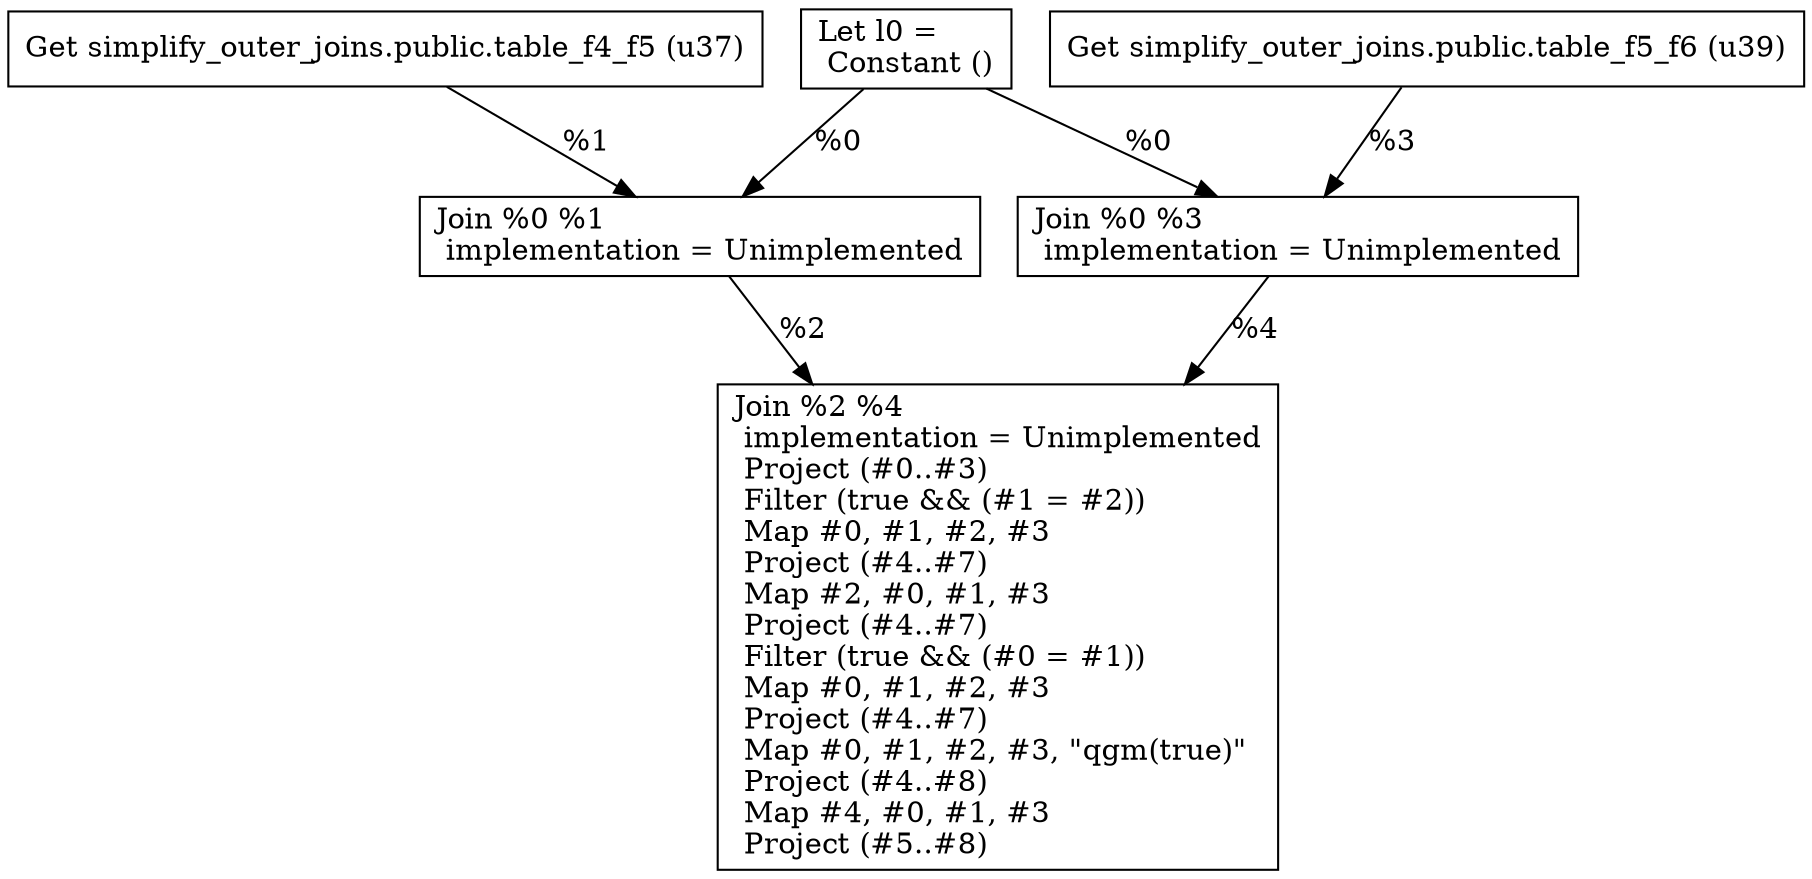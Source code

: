 digraph G {
    node0 [shape = record, label="Let l0 =\l Constant ()\l"]
    node1 [shape = record, label=" Get simplify_outer_joins.public.table_f4_f5 (u37)\l"]
    node2 [shape = record, label=" Join %0 %1\l  implementation = Unimplemented\l"]
    node3 [shape = record, label=" Get simplify_outer_joins.public.table_f5_f6 (u39)\l"]
    node4 [shape = record, label=" Join %0 %3\l  implementation = Unimplemented\l"]
    node5 [shape = record, label=" Join %2 %4\l  implementation = Unimplemented\l Project (#0..#3)\l Filter (true && (#1 = #2))\l Map #0, #1, #2, #3\l Project (#4..#7)\l Map #2, #0, #1, #3\l Project (#4..#7)\l Filter (true && (#0 = #1))\l Map #0, #1, #2, #3\l Project (#4..#7)\l Map #0, #1, #2, #3, \"qgm(true)\"\l Project (#4..#8)\l Map #4, #0, #1, #3\l Project (#5..#8)\l"]
    node2 -> node5 [label = "%2\l"]
    node4 -> node5 [label = "%4\l"]
    node0 -> node4 [label = "%0\l"]
    node0 -> node2 [label = "%0\l"]
    node3 -> node4 [label = "%3\l"]
    node1 -> node2 [label = "%1\l"]
}
